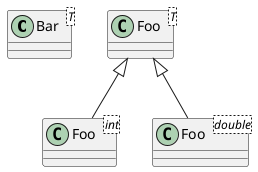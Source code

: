 @startuml
class Bar<T>
class "Foo<T>" as Foo_t
class "Foo<int>" as Foo_int
class "Foo<double>" as Foo_double
Foo_t <|-- Foo_int
Foo_t <|-- Foo_double
@enduml
